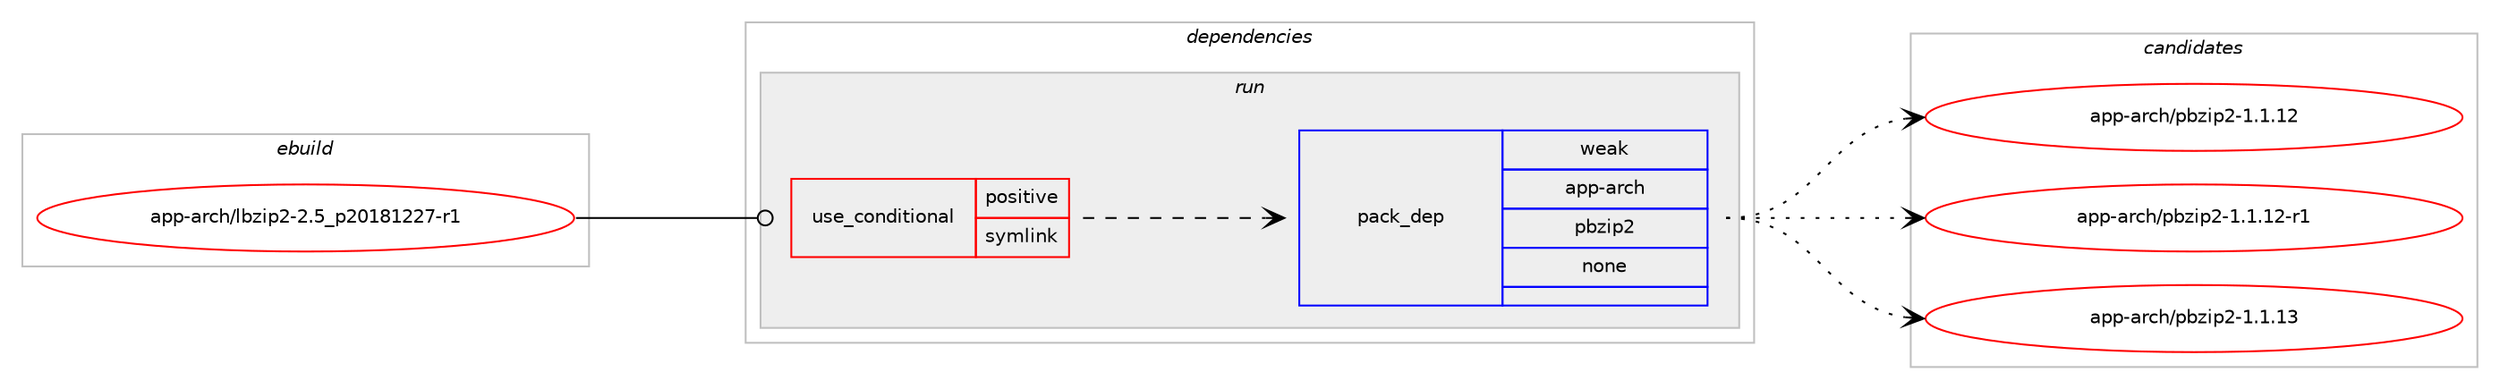 digraph prolog {

# *************
# Graph options
# *************

newrank=true;
concentrate=true;
compound=true;
graph [rankdir=LR,fontname=Helvetica,fontsize=10,ranksep=1.5];#, ranksep=2.5, nodesep=0.2];
edge  [arrowhead=vee];
node  [fontname=Helvetica,fontsize=10];

# **********
# The ebuild
# **********

subgraph cluster_leftcol {
color=gray;
rank=same;
label=<<i>ebuild</i>>;
id [label="app-arch/lbzip2-2.5_p20181227-r1", color=red, width=4, href="../app-arch/lbzip2-2.5_p20181227-r1.svg"];
}

# ****************
# The dependencies
# ****************

subgraph cluster_midcol {
color=gray;
label=<<i>dependencies</i>>;
subgraph cluster_compile {
fillcolor="#eeeeee";
style=filled;
label=<<i>compile</i>>;
}
subgraph cluster_compileandrun {
fillcolor="#eeeeee";
style=filled;
label=<<i>compile and run</i>>;
}
subgraph cluster_run {
fillcolor="#eeeeee";
style=filled;
label=<<i>run</i>>;
subgraph cond112678 {
dependency472669 [label=<<TABLE BORDER="0" CELLBORDER="1" CELLSPACING="0" CELLPADDING="4"><TR><TD ROWSPAN="3" CELLPADDING="10">use_conditional</TD></TR><TR><TD>positive</TD></TR><TR><TD>symlink</TD></TR></TABLE>>, shape=none, color=red];
subgraph pack351411 {
dependency472670 [label=<<TABLE BORDER="0" CELLBORDER="1" CELLSPACING="0" CELLPADDING="4" WIDTH="220"><TR><TD ROWSPAN="6" CELLPADDING="30">pack_dep</TD></TR><TR><TD WIDTH="110">weak</TD></TR><TR><TD>app-arch</TD></TR><TR><TD>pbzip2</TD></TR><TR><TD>none</TD></TR><TR><TD></TD></TR></TABLE>>, shape=none, color=blue];
}
dependency472669:e -> dependency472670:w [weight=20,style="dashed",arrowhead="vee"];
}
id:e -> dependency472669:w [weight=20,style="solid",arrowhead="odot"];
}
}

# **************
# The candidates
# **************

subgraph cluster_choices {
rank=same;
color=gray;
label=<<i>candidates</i>>;

subgraph choice351411 {
color=black;
nodesep=1;
choice9711211245971149910447112981221051125045494649464950 [label="app-arch/pbzip2-1.1.12", color=red, width=4,href="../app-arch/pbzip2-1.1.12.svg"];
choice97112112459711499104471129812210511250454946494649504511449 [label="app-arch/pbzip2-1.1.12-r1", color=red, width=4,href="../app-arch/pbzip2-1.1.12-r1.svg"];
choice9711211245971149910447112981221051125045494649464951 [label="app-arch/pbzip2-1.1.13", color=red, width=4,href="../app-arch/pbzip2-1.1.13.svg"];
dependency472670:e -> choice9711211245971149910447112981221051125045494649464950:w [style=dotted,weight="100"];
dependency472670:e -> choice97112112459711499104471129812210511250454946494649504511449:w [style=dotted,weight="100"];
dependency472670:e -> choice9711211245971149910447112981221051125045494649464951:w [style=dotted,weight="100"];
}
}

}
